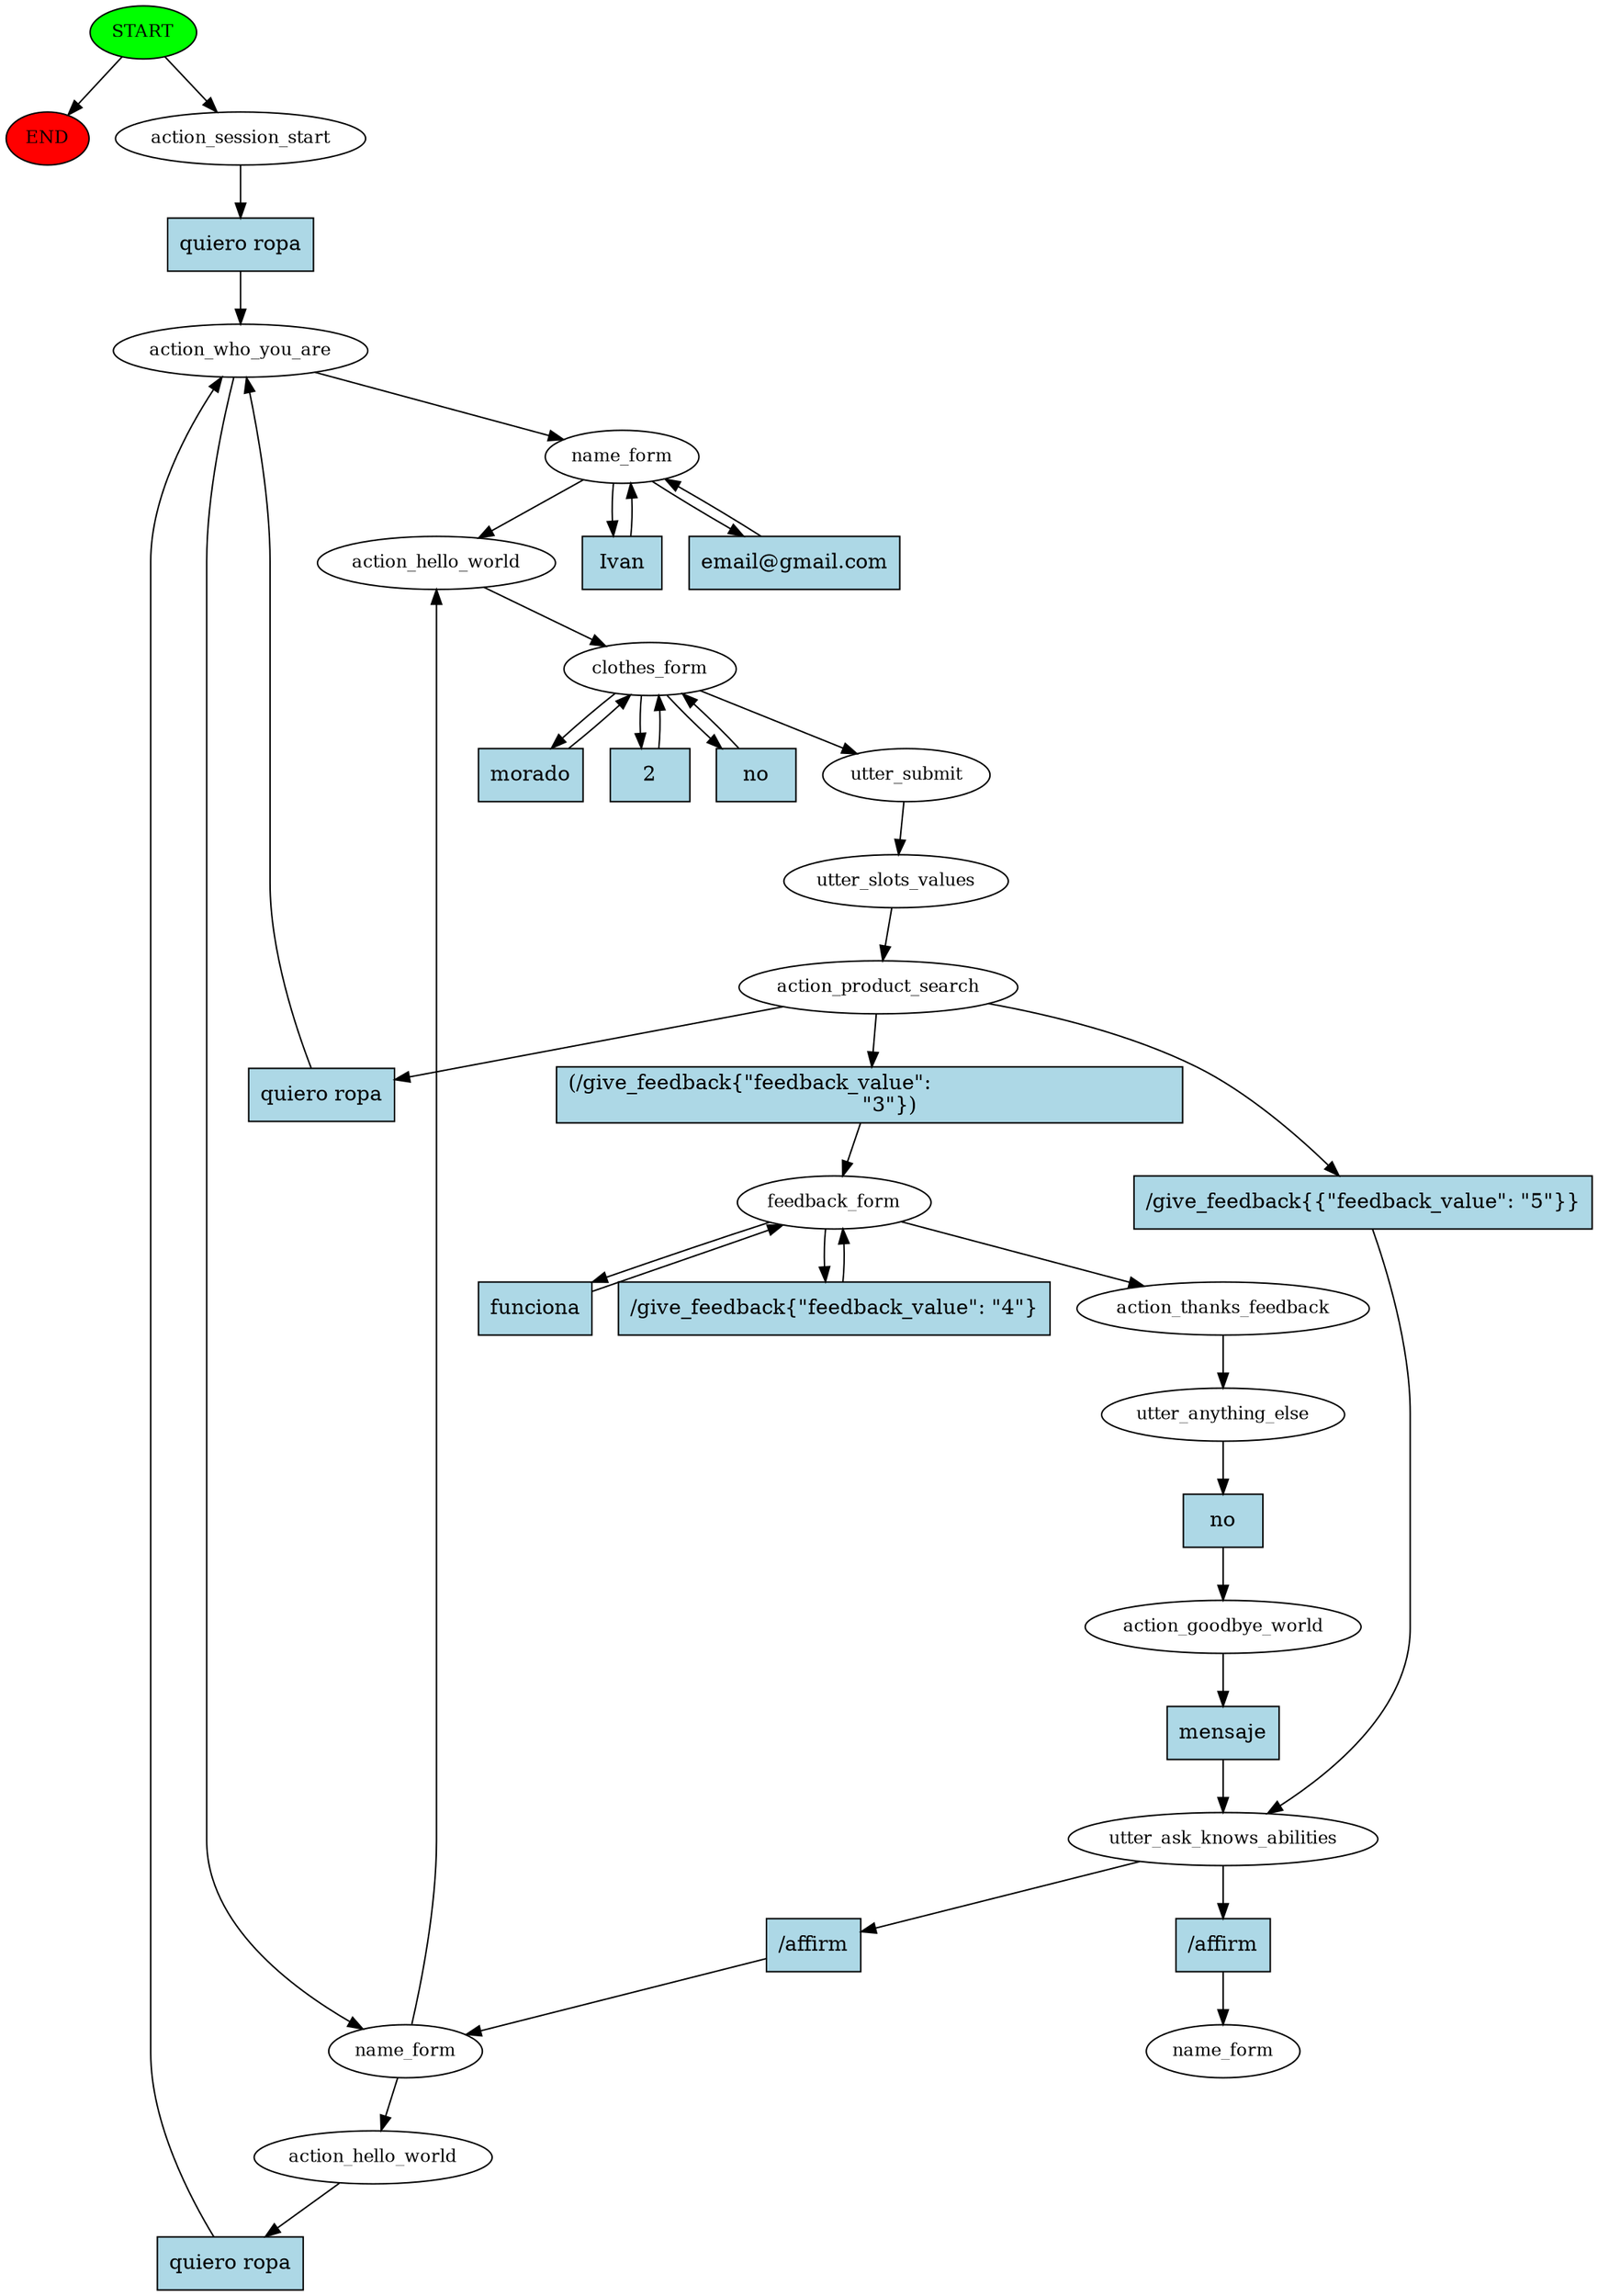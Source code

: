 digraph  {
0 [class="start active", fillcolor=green, fontsize=12, label=START, style=filled];
"-1" [class=end, fillcolor=red, fontsize=12, label=END, style=filled];
1 [class=active, fontsize=12, label=action_session_start];
2 [class=active, fontsize=12, label=action_who_you_are];
3 [class=active, fontsize=12, label=name_form];
6 [class=active, fontsize=12, label=action_hello_world];
7 [class=active, fontsize=12, label=clothes_form];
12 [class=active, fontsize=12, label=utter_submit];
13 [class=active, fontsize=12, label=utter_slots_values];
14 [class=active, fontsize=12, label=action_product_search];
15 [class=active, fontsize=12, label=utter_ask_knows_abilities];
16 [class=active, fontsize=12, label=name_form];
17 [class=active, fontsize=12, label=action_hello_world];
40 [class=active, fontsize=12, label=feedback_form];
43 [class=active, fontsize=12, label=action_thanks_feedback];
44 [class=active, fontsize=12, label=utter_anything_else];
45 [class=active, fontsize=12, label=action_goodbye_world];
47 [class="dashed active", fontsize=12, label=name_form];
48 [class="intent active", fillcolor=lightblue, label="quiero ropa", shape=rect, style=filled];
49 [class="intent active", fillcolor=lightblue, label=Ivan, shape=rect, style=filled];
50 [class="intent active", fillcolor=lightblue, label="email@gmail.com", shape=rect, style=filled];
51 [class="intent active", fillcolor=lightblue, label=2, shape=rect, style=filled];
52 [class="intent active", fillcolor=lightblue, label=no, shape=rect, style=filled];
53 [class="intent active", fillcolor=lightblue, label=morado, shape=rect, style=filled];
54 [class="intent active", fillcolor=lightblue, label="/give_feedback{{\"feedback_value\": \"5\"}}", shape=rect, style=filled];
55 [class="intent active", fillcolor=lightblue, label="quiero ropa", shape=rect, style=filled];
56 [class="intent active", fillcolor=lightblue, label="(/give_feedback{\"feedback_value\":                                    \n      \"3\"})", shape=rect, style=filled];
57 [class="intent active", fillcolor=lightblue, label="/affirm", shape=rect, style=filled];
58 [class="intent active", fillcolor=lightblue, label="/affirm", shape=rect, style=filled];
59 [class="intent active", fillcolor=lightblue, label="quiero ropa", shape=rect, style=filled];
60 [class="intent active", fillcolor=lightblue, label="/give_feedback{\"feedback_value\": \"4\"}", shape=rect, style=filled];
61 [class="intent active", fillcolor=lightblue, label=funciona, shape=rect, style=filled];
62 [class="intent active", fillcolor=lightblue, label=no, shape=rect, style=filled];
63 [class="intent active", fillcolor=lightblue, label=mensaje, shape=rect, style=filled];
0 -> "-1"  [class="", key=NONE, label=""];
0 -> 1  [class=active, key=NONE, label=""];
1 -> 48  [class=active, key=0];
2 -> 3  [class=active, key=NONE, label=""];
2 -> 16  [class=active, key=NONE, label=""];
3 -> 6  [class=active, key=NONE, label=""];
3 -> 49  [class=active, key=0];
3 -> 50  [class=active, key=0];
6 -> 7  [class=active, key=NONE, label=""];
7 -> 12  [class=active, key=NONE, label=""];
7 -> 51  [class=active, key=0];
7 -> 52  [class=active, key=0];
7 -> 53  [class=active, key=0];
12 -> 13  [class=active, key=NONE, label=""];
13 -> 14  [class=active, key=NONE, label=""];
14 -> 54  [class=active, key=0];
14 -> 55  [class=active, key=0];
14 -> 56  [class=active, key=0];
15 -> 57  [class=active, key=0];
15 -> 58  [class=active, key=0];
16 -> 17  [class=active, key=NONE, label=""];
16 -> 6  [class=active, key=NONE, label=""];
17 -> 59  [class=active, key=0];
40 -> 43  [class=active, key=NONE, label=""];
40 -> 60  [class=active, key=0];
40 -> 61  [class=active, key=0];
43 -> 44  [class=active, key=NONE, label=""];
44 -> 62  [class=active, key=0];
45 -> 63  [class=active, key=0];
48 -> 2  [class=active, key=0];
49 -> 3  [class=active, key=0];
50 -> 3  [class=active, key=0];
51 -> 7  [class=active, key=0];
52 -> 7  [class=active, key=0];
53 -> 7  [class=active, key=0];
54 -> 15  [class=active, key=0];
55 -> 2  [class=active, key=0];
56 -> 40  [class=active, key=0];
57 -> 16  [class=active, key=0];
58 -> 47  [class=active, key=0];
59 -> 2  [class=active, key=0];
60 -> 40  [class=active, key=0];
61 -> 40  [class=active, key=0];
62 -> 45  [class=active, key=0];
63 -> 15  [class=active, key=0];
}
